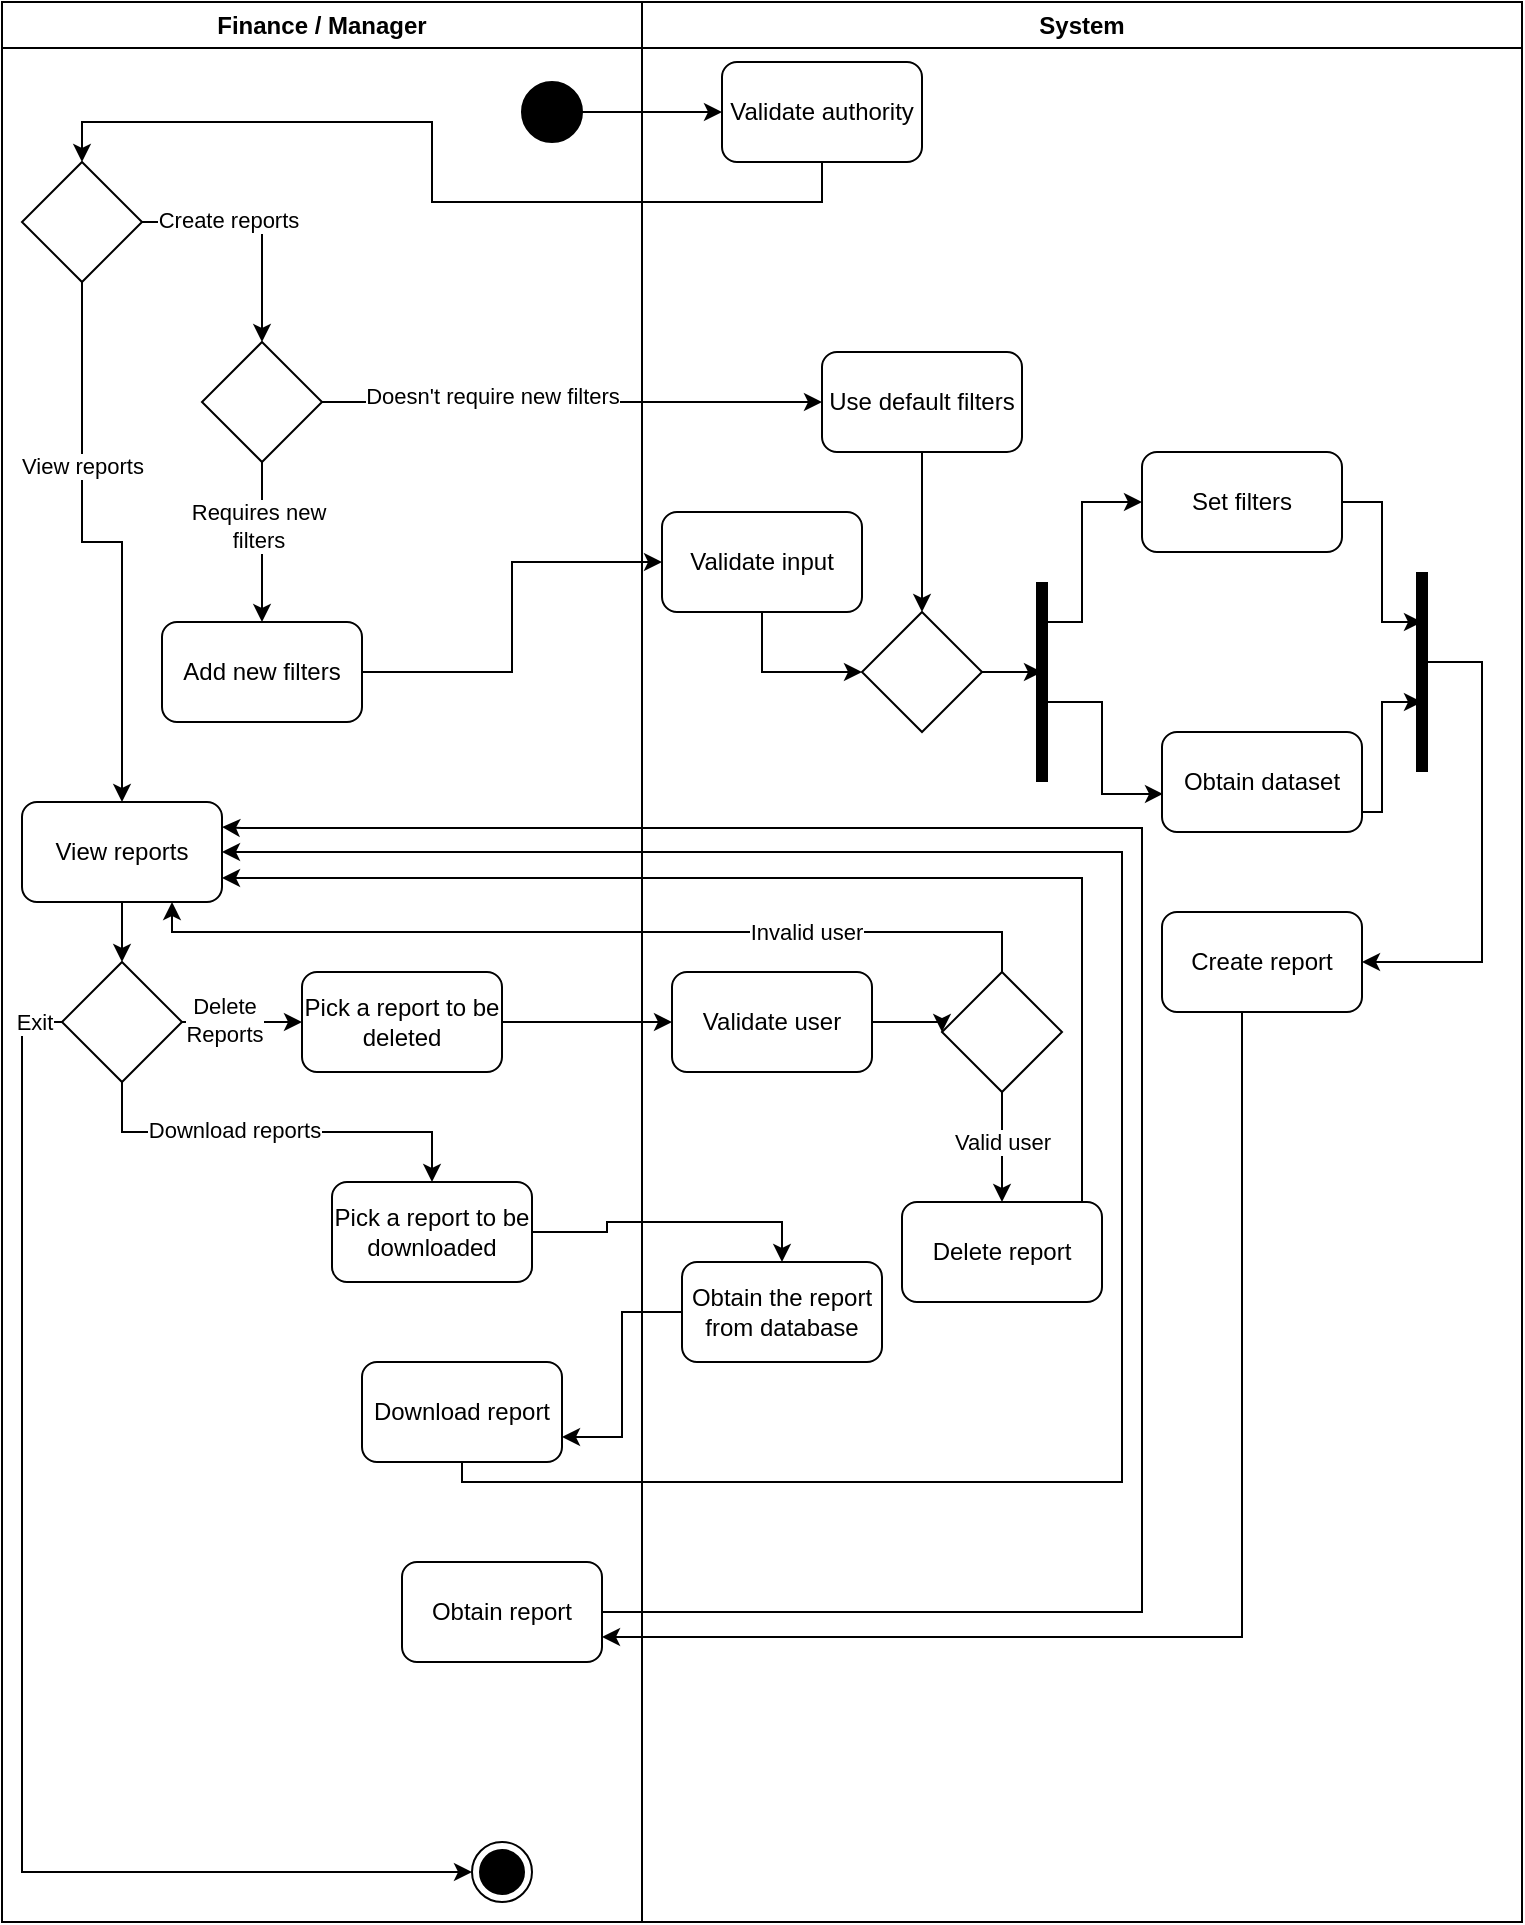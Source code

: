 <mxfile version="28.1.1">
  <diagram name="Page-1" id="OGPQXblGGe28R4-M_R_M">
    <mxGraphModel dx="1426" dy="777" grid="1" gridSize="10" guides="1" tooltips="1" connect="1" arrows="1" fold="1" page="1" pageScale="1" pageWidth="850" pageHeight="1100" math="0" shadow="0">
      <root>
        <mxCell id="0" />
        <mxCell id="1" parent="0" />
        <mxCell id="zC05B_QzYsrUZ9iF3gFT-2" value="Finance / Manager" style="swimlane;whiteSpace=wrap;html=1;" vertex="1" parent="1">
          <mxGeometry x="40" y="40" width="320" height="960" as="geometry" />
        </mxCell>
        <mxCell id="zC05B_QzYsrUZ9iF3gFT-6" value="" style="ellipse;whiteSpace=wrap;html=1;aspect=fixed;fillColor=#000000;" vertex="1" parent="zC05B_QzYsrUZ9iF3gFT-2">
          <mxGeometry x="260" y="40" width="30" height="30" as="geometry" />
        </mxCell>
        <mxCell id="zC05B_QzYsrUZ9iF3gFT-20" style="edgeStyle=orthogonalEdgeStyle;rounded=0;orthogonalLoop=1;jettySize=auto;html=1;exitX=0.5;exitY=1;exitDx=0;exitDy=0;" edge="1" parent="zC05B_QzYsrUZ9iF3gFT-2" source="zC05B_QzYsrUZ9iF3gFT-10" target="zC05B_QzYsrUZ9iF3gFT-18">
          <mxGeometry relative="1" as="geometry" />
        </mxCell>
        <mxCell id="zC05B_QzYsrUZ9iF3gFT-24" value="Requires new&lt;div&gt;filters&lt;/div&gt;" style="edgeLabel;html=1;align=center;verticalAlign=middle;resizable=0;points=[];" vertex="1" connectable="0" parent="zC05B_QzYsrUZ9iF3gFT-20">
          <mxGeometry x="-0.215" y="-2" relative="1" as="geometry">
            <mxPoint as="offset" />
          </mxGeometry>
        </mxCell>
        <mxCell id="zC05B_QzYsrUZ9iF3gFT-10" value="" style="rhombus;whiteSpace=wrap;html=1;" vertex="1" parent="zC05B_QzYsrUZ9iF3gFT-2">
          <mxGeometry x="100" y="170" width="60" height="60" as="geometry" />
        </mxCell>
        <mxCell id="zC05B_QzYsrUZ9iF3gFT-18" value="Add new filters" style="rounded=1;whiteSpace=wrap;html=1;" vertex="1" parent="zC05B_QzYsrUZ9iF3gFT-2">
          <mxGeometry x="80" y="310" width="100" height="50" as="geometry" />
        </mxCell>
        <mxCell id="zC05B_QzYsrUZ9iF3gFT-57" style="edgeStyle=orthogonalEdgeStyle;rounded=0;orthogonalLoop=1;jettySize=auto;html=1;exitX=1;exitY=0.5;exitDx=0;exitDy=0;entryX=0.5;entryY=0;entryDx=0;entryDy=0;" edge="1" parent="zC05B_QzYsrUZ9iF3gFT-2" source="zC05B_QzYsrUZ9iF3gFT-55" target="zC05B_QzYsrUZ9iF3gFT-10">
          <mxGeometry relative="1" as="geometry">
            <mxPoint x="180" y="105" as="targetPoint" />
          </mxGeometry>
        </mxCell>
        <mxCell id="zC05B_QzYsrUZ9iF3gFT-58" value="Create reports" style="edgeLabel;html=1;align=center;verticalAlign=middle;resizable=0;points=[];" vertex="1" connectable="0" parent="zC05B_QzYsrUZ9iF3gFT-57">
          <mxGeometry x="-0.284" y="1" relative="1" as="geometry">
            <mxPoint as="offset" />
          </mxGeometry>
        </mxCell>
        <mxCell id="zC05B_QzYsrUZ9iF3gFT-61" style="edgeStyle=orthogonalEdgeStyle;rounded=0;orthogonalLoop=1;jettySize=auto;html=1;exitX=0.5;exitY=1;exitDx=0;exitDy=0;" edge="1" parent="zC05B_QzYsrUZ9iF3gFT-2" source="zC05B_QzYsrUZ9iF3gFT-55" target="zC05B_QzYsrUZ9iF3gFT-59">
          <mxGeometry relative="1" as="geometry" />
        </mxCell>
        <mxCell id="zC05B_QzYsrUZ9iF3gFT-62" value="View reports" style="edgeLabel;html=1;align=center;verticalAlign=middle;resizable=0;points=[];" vertex="1" connectable="0" parent="zC05B_QzYsrUZ9iF3gFT-61">
          <mxGeometry x="-0.344" relative="1" as="geometry">
            <mxPoint as="offset" />
          </mxGeometry>
        </mxCell>
        <mxCell id="zC05B_QzYsrUZ9iF3gFT-55" value="" style="rhombus;whiteSpace=wrap;html=1;" vertex="1" parent="zC05B_QzYsrUZ9iF3gFT-2">
          <mxGeometry x="10" y="80" width="60" height="60" as="geometry" />
        </mxCell>
        <mxCell id="zC05B_QzYsrUZ9iF3gFT-64" style="edgeStyle=orthogonalEdgeStyle;rounded=0;orthogonalLoop=1;jettySize=auto;html=1;exitX=0.5;exitY=1;exitDx=0;exitDy=0;entryX=0.5;entryY=0;entryDx=0;entryDy=0;" edge="1" parent="zC05B_QzYsrUZ9iF3gFT-2" source="zC05B_QzYsrUZ9iF3gFT-59" target="zC05B_QzYsrUZ9iF3gFT-63">
          <mxGeometry relative="1" as="geometry" />
        </mxCell>
        <mxCell id="zC05B_QzYsrUZ9iF3gFT-59" value="View reports" style="rounded=1;whiteSpace=wrap;html=1;" vertex="1" parent="zC05B_QzYsrUZ9iF3gFT-2">
          <mxGeometry x="10" y="400" width="100" height="50" as="geometry" />
        </mxCell>
        <mxCell id="zC05B_QzYsrUZ9iF3gFT-103" style="edgeStyle=orthogonalEdgeStyle;rounded=0;orthogonalLoop=1;jettySize=auto;html=1;exitX=1;exitY=0.5;exitDx=0;exitDy=0;entryX=1;entryY=0.25;entryDx=0;entryDy=0;" edge="1" parent="zC05B_QzYsrUZ9iF3gFT-2" source="zC05B_QzYsrUZ9iF3gFT-33" target="zC05B_QzYsrUZ9iF3gFT-59">
          <mxGeometry relative="1" as="geometry">
            <mxPoint x="160" y="400" as="targetPoint" />
            <Array as="points">
              <mxPoint x="570" y="805" />
              <mxPoint x="570" y="413" />
              <mxPoint x="120" y="413" />
            </Array>
          </mxGeometry>
        </mxCell>
        <mxCell id="zC05B_QzYsrUZ9iF3gFT-33" value="Obtain report" style="rounded=1;whiteSpace=wrap;html=1;" vertex="1" parent="zC05B_QzYsrUZ9iF3gFT-2">
          <mxGeometry x="200" y="780" width="100" height="50" as="geometry" />
        </mxCell>
        <mxCell id="zC05B_QzYsrUZ9iF3gFT-44" value="" style="ellipse;html=1;shape=endState;fillColor=#000000;strokeColor=#000000;" vertex="1" parent="zC05B_QzYsrUZ9iF3gFT-2">
          <mxGeometry x="235" y="920" width="30" height="30" as="geometry" />
        </mxCell>
        <mxCell id="zC05B_QzYsrUZ9iF3gFT-68" style="edgeStyle=orthogonalEdgeStyle;rounded=0;orthogonalLoop=1;jettySize=auto;html=1;exitX=1;exitY=0.5;exitDx=0;exitDy=0;entryX=0;entryY=0.5;entryDx=0;entryDy=0;" edge="1" parent="zC05B_QzYsrUZ9iF3gFT-2" source="zC05B_QzYsrUZ9iF3gFT-63" target="zC05B_QzYsrUZ9iF3gFT-65">
          <mxGeometry relative="1" as="geometry" />
        </mxCell>
        <mxCell id="zC05B_QzYsrUZ9iF3gFT-70" value="Delete&lt;div&gt;Reports&lt;/div&gt;" style="edgeLabel;html=1;align=center;verticalAlign=middle;resizable=0;points=[];" vertex="1" connectable="0" parent="zC05B_QzYsrUZ9iF3gFT-68">
          <mxGeometry x="-0.322" y="1" relative="1" as="geometry">
            <mxPoint as="offset" />
          </mxGeometry>
        </mxCell>
        <mxCell id="zC05B_QzYsrUZ9iF3gFT-69" style="edgeStyle=orthogonalEdgeStyle;rounded=0;orthogonalLoop=1;jettySize=auto;html=1;exitX=0.5;exitY=1;exitDx=0;exitDy=0;" edge="1" parent="zC05B_QzYsrUZ9iF3gFT-2" source="zC05B_QzYsrUZ9iF3gFT-63" target="zC05B_QzYsrUZ9iF3gFT-66">
          <mxGeometry relative="1" as="geometry" />
        </mxCell>
        <mxCell id="zC05B_QzYsrUZ9iF3gFT-71" value="Download reports" style="edgeLabel;html=1;align=center;verticalAlign=middle;resizable=0;points=[];" vertex="1" connectable="0" parent="zC05B_QzYsrUZ9iF3gFT-69">
          <mxGeometry x="-0.217" y="1" relative="1" as="geometry">
            <mxPoint as="offset" />
          </mxGeometry>
        </mxCell>
        <mxCell id="zC05B_QzYsrUZ9iF3gFT-84" style="edgeStyle=orthogonalEdgeStyle;rounded=0;orthogonalLoop=1;jettySize=auto;html=1;exitX=0;exitY=0.5;exitDx=0;exitDy=0;entryX=0;entryY=0.5;entryDx=0;entryDy=0;" edge="1" parent="zC05B_QzYsrUZ9iF3gFT-2" source="zC05B_QzYsrUZ9iF3gFT-63" target="zC05B_QzYsrUZ9iF3gFT-44">
          <mxGeometry relative="1" as="geometry" />
        </mxCell>
        <mxCell id="zC05B_QzYsrUZ9iF3gFT-86" value="Exit" style="edgeLabel;html=1;align=center;verticalAlign=middle;resizable=0;points=[];" vertex="1" connectable="0" parent="zC05B_QzYsrUZ9iF3gFT-84">
          <mxGeometry x="-0.956" relative="1" as="geometry">
            <mxPoint as="offset" />
          </mxGeometry>
        </mxCell>
        <mxCell id="zC05B_QzYsrUZ9iF3gFT-63" value="" style="rhombus;whiteSpace=wrap;html=1;" vertex="1" parent="zC05B_QzYsrUZ9iF3gFT-2">
          <mxGeometry x="30" y="480" width="60" height="60" as="geometry" />
        </mxCell>
        <mxCell id="zC05B_QzYsrUZ9iF3gFT-65" value="Pick a report to be deleted" style="rounded=1;whiteSpace=wrap;html=1;" vertex="1" parent="zC05B_QzYsrUZ9iF3gFT-2">
          <mxGeometry x="150" y="485" width="100" height="50" as="geometry" />
        </mxCell>
        <mxCell id="zC05B_QzYsrUZ9iF3gFT-66" value="Pick a report to be downloaded" style="rounded=1;whiteSpace=wrap;html=1;" vertex="1" parent="zC05B_QzYsrUZ9iF3gFT-2">
          <mxGeometry x="165" y="590" width="100" height="50" as="geometry" />
        </mxCell>
        <mxCell id="zC05B_QzYsrUZ9iF3gFT-101" style="edgeStyle=orthogonalEdgeStyle;rounded=0;orthogonalLoop=1;jettySize=auto;html=1;entryX=1;entryY=0.5;entryDx=0;entryDy=0;" edge="1" parent="zC05B_QzYsrUZ9iF3gFT-2" source="zC05B_QzYsrUZ9iF3gFT-98" target="zC05B_QzYsrUZ9iF3gFT-59">
          <mxGeometry relative="1" as="geometry">
            <Array as="points">
              <mxPoint x="230" y="740" />
              <mxPoint x="560" y="740" />
              <mxPoint x="560" y="425" />
            </Array>
          </mxGeometry>
        </mxCell>
        <mxCell id="zC05B_QzYsrUZ9iF3gFT-98" value="Download report" style="rounded=1;whiteSpace=wrap;html=1;" vertex="1" parent="zC05B_QzYsrUZ9iF3gFT-2">
          <mxGeometry x="180" y="680" width="100" height="50" as="geometry" />
        </mxCell>
        <mxCell id="zC05B_QzYsrUZ9iF3gFT-91" style="edgeStyle=orthogonalEdgeStyle;rounded=0;orthogonalLoop=1;jettySize=auto;html=1;exitX=0.5;exitY=0;exitDx=0;exitDy=0;entryX=0.75;entryY=1;entryDx=0;entryDy=0;" edge="1" parent="zC05B_QzYsrUZ9iF3gFT-2" source="zC05B_QzYsrUZ9iF3gFT-75" target="zC05B_QzYsrUZ9iF3gFT-59">
          <mxGeometry relative="1" as="geometry">
            <Array as="points">
              <mxPoint x="500" y="465" />
              <mxPoint x="85" y="465" />
            </Array>
          </mxGeometry>
        </mxCell>
        <mxCell id="zC05B_QzYsrUZ9iF3gFT-92" value="Invalid user" style="edgeLabel;html=1;align=center;verticalAlign=middle;resizable=0;points=[];" vertex="1" connectable="0" parent="zC05B_QzYsrUZ9iF3gFT-91">
          <mxGeometry x="-0.475" relative="1" as="geometry">
            <mxPoint as="offset" />
          </mxGeometry>
        </mxCell>
        <mxCell id="zC05B_QzYsrUZ9iF3gFT-4" value="System" style="swimlane;whiteSpace=wrap;html=1;" vertex="1" parent="1">
          <mxGeometry x="360" y="40" width="440" height="960" as="geometry" />
        </mxCell>
        <mxCell id="zC05B_QzYsrUZ9iF3gFT-30" style="edgeStyle=orthogonalEdgeStyle;rounded=0;orthogonalLoop=1;jettySize=auto;html=1;exitX=0.5;exitY=1;exitDx=0;exitDy=0;entryX=0.5;entryY=0;entryDx=0;entryDy=0;" edge="1" parent="zC05B_QzYsrUZ9iF3gFT-4" source="zC05B_QzYsrUZ9iF3gFT-17" target="zC05B_QzYsrUZ9iF3gFT-28">
          <mxGeometry relative="1" as="geometry" />
        </mxCell>
        <mxCell id="zC05B_QzYsrUZ9iF3gFT-41" style="edgeStyle=orthogonalEdgeStyle;rounded=0;orthogonalLoop=1;jettySize=auto;html=1;exitX=1;exitY=0.5;exitDx=0;exitDy=0;" edge="1" parent="zC05B_QzYsrUZ9iF3gFT-4" source="zC05B_QzYsrUZ9iF3gFT-25">
          <mxGeometry relative="1" as="geometry">
            <mxPoint x="390" y="350" as="targetPoint" />
            <Array as="points">
              <mxPoint x="370" y="405" />
              <mxPoint x="370" y="350" />
            </Array>
          </mxGeometry>
        </mxCell>
        <mxCell id="zC05B_QzYsrUZ9iF3gFT-25" value="Obtain dataset" style="rounded=1;whiteSpace=wrap;html=1;" vertex="1" parent="zC05B_QzYsrUZ9iF3gFT-4">
          <mxGeometry x="260" y="365" width="100" height="50" as="geometry" />
        </mxCell>
        <mxCell id="zC05B_QzYsrUZ9iF3gFT-34" style="edgeStyle=orthogonalEdgeStyle;rounded=0;orthogonalLoop=1;jettySize=auto;html=1;exitX=0;exitY=0.5;exitDx=0;exitDy=0;startArrow=classic;startFill=1;endArrow=none;endFill=0;" edge="1" parent="zC05B_QzYsrUZ9iF3gFT-4" source="zC05B_QzYsrUZ9iF3gFT-26">
          <mxGeometry relative="1" as="geometry">
            <mxPoint x="200" y="310" as="targetPoint" />
            <Array as="points">
              <mxPoint x="220" y="250" />
              <mxPoint x="220" y="310" />
              <mxPoint x="200" y="310" />
            </Array>
          </mxGeometry>
        </mxCell>
        <mxCell id="zC05B_QzYsrUZ9iF3gFT-39" style="edgeStyle=orthogonalEdgeStyle;rounded=0;orthogonalLoop=1;jettySize=auto;html=1;" edge="1" parent="zC05B_QzYsrUZ9iF3gFT-4" source="zC05B_QzYsrUZ9iF3gFT-26">
          <mxGeometry relative="1" as="geometry">
            <mxPoint x="390" y="310" as="targetPoint" />
            <Array as="points">
              <mxPoint x="370" y="250" />
              <mxPoint x="370" y="310" />
              <mxPoint x="390" y="310" />
            </Array>
          </mxGeometry>
        </mxCell>
        <mxCell id="zC05B_QzYsrUZ9iF3gFT-26" value="Set filters" style="rounded=1;whiteSpace=wrap;html=1;" vertex="1" parent="zC05B_QzYsrUZ9iF3gFT-4">
          <mxGeometry x="250" y="225" width="100" height="50" as="geometry" />
        </mxCell>
        <mxCell id="zC05B_QzYsrUZ9iF3gFT-37" style="edgeStyle=orthogonalEdgeStyle;rounded=0;orthogonalLoop=1;jettySize=auto;html=1;" edge="1" parent="zC05B_QzYsrUZ9iF3gFT-4" source="zC05B_QzYsrUZ9iF3gFT-28">
          <mxGeometry relative="1" as="geometry">
            <mxPoint x="200" y="335" as="targetPoint" />
          </mxGeometry>
        </mxCell>
        <mxCell id="zC05B_QzYsrUZ9iF3gFT-28" value="" style="rhombus;whiteSpace=wrap;html=1;" vertex="1" parent="zC05B_QzYsrUZ9iF3gFT-4">
          <mxGeometry x="110" y="305" width="60" height="60" as="geometry" />
        </mxCell>
        <mxCell id="zC05B_QzYsrUZ9iF3gFT-32" value="" style="endArrow=none;html=1;rounded=0;startSize=25;endSize=25;strokeWidth=6;" edge="1" parent="zC05B_QzYsrUZ9iF3gFT-4">
          <mxGeometry width="50" height="50" relative="1" as="geometry">
            <mxPoint x="200" y="390" as="sourcePoint" />
            <mxPoint x="200" y="290" as="targetPoint" />
          </mxGeometry>
        </mxCell>
        <mxCell id="zC05B_QzYsrUZ9iF3gFT-42" style="edgeStyle=orthogonalEdgeStyle;rounded=0;orthogonalLoop=1;jettySize=auto;html=1;startArrow=classic;startFill=1;endArrow=none;endFill=0;" edge="1" parent="zC05B_QzYsrUZ9iF3gFT-4" source="zC05B_QzYsrUZ9iF3gFT-36">
          <mxGeometry relative="1" as="geometry">
            <mxPoint x="390" y="330" as="targetPoint" />
            <Array as="points">
              <mxPoint x="420" y="480" />
              <mxPoint x="420" y="330" />
            </Array>
          </mxGeometry>
        </mxCell>
        <mxCell id="zC05B_QzYsrUZ9iF3gFT-38" value="" style="endArrow=none;html=1;rounded=0;startSize=25;endSize=25;strokeWidth=6;" edge="1" parent="zC05B_QzYsrUZ9iF3gFT-4">
          <mxGeometry width="50" height="50" relative="1" as="geometry">
            <mxPoint x="390" y="385" as="sourcePoint" />
            <mxPoint x="390" y="285" as="targetPoint" />
          </mxGeometry>
        </mxCell>
        <mxCell id="zC05B_QzYsrUZ9iF3gFT-35" style="edgeStyle=orthogonalEdgeStyle;rounded=0;orthogonalLoop=1;jettySize=auto;html=1;exitX=0.005;exitY=0.619;exitDx=0;exitDy=0;startArrow=classic;startFill=1;endArrow=none;endFill=0;exitPerimeter=0;" edge="1" parent="zC05B_QzYsrUZ9iF3gFT-4" source="zC05B_QzYsrUZ9iF3gFT-25">
          <mxGeometry relative="1" as="geometry">
            <mxPoint x="200" y="350" as="targetPoint" />
            <mxPoint x="340" y="330" as="sourcePoint" />
            <Array as="points">
              <mxPoint x="230" y="396" />
              <mxPoint x="230" y="350" />
            </Array>
          </mxGeometry>
        </mxCell>
        <mxCell id="zC05B_QzYsrUZ9iF3gFT-17" value="Use default filters" style="rounded=1;whiteSpace=wrap;html=1;" vertex="1" parent="zC05B_QzYsrUZ9iF3gFT-4">
          <mxGeometry x="90" y="175" width="100" height="50" as="geometry" />
        </mxCell>
        <mxCell id="zC05B_QzYsrUZ9iF3gFT-50" style="edgeStyle=orthogonalEdgeStyle;rounded=0;orthogonalLoop=1;jettySize=auto;html=1;exitX=0.5;exitY=1;exitDx=0;exitDy=0;entryX=0;entryY=0.5;entryDx=0;entryDy=0;" edge="1" parent="zC05B_QzYsrUZ9iF3gFT-4" source="zC05B_QzYsrUZ9iF3gFT-47" target="zC05B_QzYsrUZ9iF3gFT-28">
          <mxGeometry relative="1" as="geometry" />
        </mxCell>
        <mxCell id="zC05B_QzYsrUZ9iF3gFT-47" value="Validate input" style="rounded=1;whiteSpace=wrap;html=1;" vertex="1" parent="zC05B_QzYsrUZ9iF3gFT-4">
          <mxGeometry x="10" y="255" width="100" height="50" as="geometry" />
        </mxCell>
        <mxCell id="zC05B_QzYsrUZ9iF3gFT-36" value="Create report" style="rounded=1;whiteSpace=wrap;html=1;" vertex="1" parent="zC05B_QzYsrUZ9iF3gFT-4">
          <mxGeometry x="260" y="455" width="100" height="50" as="geometry" />
        </mxCell>
        <mxCell id="zC05B_QzYsrUZ9iF3gFT-74" value="Delete report" style="rounded=1;whiteSpace=wrap;html=1;" vertex="1" parent="zC05B_QzYsrUZ9iF3gFT-4">
          <mxGeometry x="130" y="600" width="100" height="50" as="geometry" />
        </mxCell>
        <mxCell id="zC05B_QzYsrUZ9iF3gFT-77" style="edgeStyle=orthogonalEdgeStyle;rounded=0;orthogonalLoop=1;jettySize=auto;html=1;exitX=0.5;exitY=1;exitDx=0;exitDy=0;entryX=0.5;entryY=0;entryDx=0;entryDy=0;" edge="1" parent="zC05B_QzYsrUZ9iF3gFT-4" source="zC05B_QzYsrUZ9iF3gFT-75" target="zC05B_QzYsrUZ9iF3gFT-74">
          <mxGeometry relative="1" as="geometry" />
        </mxCell>
        <mxCell id="zC05B_QzYsrUZ9iF3gFT-87" value="Valid user" style="edgeLabel;html=1;align=center;verticalAlign=middle;resizable=0;points=[];" vertex="1" connectable="0" parent="zC05B_QzYsrUZ9iF3gFT-77">
          <mxGeometry x="-0.087" relative="1" as="geometry">
            <mxPoint as="offset" />
          </mxGeometry>
        </mxCell>
        <mxCell id="zC05B_QzYsrUZ9iF3gFT-75" value="" style="rhombus;whiteSpace=wrap;html=1;" vertex="1" parent="zC05B_QzYsrUZ9iF3gFT-4">
          <mxGeometry x="150" y="485" width="60" height="60" as="geometry" />
        </mxCell>
        <mxCell id="zC05B_QzYsrUZ9iF3gFT-79" value="Validate authority" style="rounded=1;whiteSpace=wrap;html=1;" vertex="1" parent="zC05B_QzYsrUZ9iF3gFT-4">
          <mxGeometry x="40" y="30" width="100" height="50" as="geometry" />
        </mxCell>
        <mxCell id="zC05B_QzYsrUZ9iF3gFT-90" style="edgeStyle=orthogonalEdgeStyle;rounded=0;orthogonalLoop=1;jettySize=auto;html=1;exitX=1;exitY=0.5;exitDx=0;exitDy=0;entryX=0;entryY=0.5;entryDx=0;entryDy=0;" edge="1" parent="zC05B_QzYsrUZ9iF3gFT-4" source="zC05B_QzYsrUZ9iF3gFT-88" target="zC05B_QzYsrUZ9iF3gFT-75">
          <mxGeometry relative="1" as="geometry" />
        </mxCell>
        <mxCell id="zC05B_QzYsrUZ9iF3gFT-88" value="Validate user" style="rounded=1;whiteSpace=wrap;html=1;" vertex="1" parent="zC05B_QzYsrUZ9iF3gFT-4">
          <mxGeometry x="15" y="485" width="100" height="50" as="geometry" />
        </mxCell>
        <mxCell id="zC05B_QzYsrUZ9iF3gFT-93" value="Obtain the report from database" style="rounded=1;whiteSpace=wrap;html=1;" vertex="1" parent="zC05B_QzYsrUZ9iF3gFT-4">
          <mxGeometry x="20" y="630" width="100" height="50" as="geometry" />
        </mxCell>
        <mxCell id="zC05B_QzYsrUZ9iF3gFT-19" style="edgeStyle=orthogonalEdgeStyle;rounded=0;orthogonalLoop=1;jettySize=auto;html=1;exitX=1;exitY=0.5;exitDx=0;exitDy=0;entryX=0;entryY=0.5;entryDx=0;entryDy=0;" edge="1" parent="1" source="zC05B_QzYsrUZ9iF3gFT-10" target="zC05B_QzYsrUZ9iF3gFT-17">
          <mxGeometry relative="1" as="geometry" />
        </mxCell>
        <mxCell id="zC05B_QzYsrUZ9iF3gFT-23" value="Doesn&#39;t require new filters" style="edgeLabel;html=1;align=center;verticalAlign=middle;resizable=0;points=[];" vertex="1" connectable="0" parent="zC05B_QzYsrUZ9iF3gFT-19">
          <mxGeometry x="-0.322" y="3" relative="1" as="geometry">
            <mxPoint as="offset" />
          </mxGeometry>
        </mxCell>
        <mxCell id="zC05B_QzYsrUZ9iF3gFT-49" style="edgeStyle=orthogonalEdgeStyle;rounded=0;orthogonalLoop=1;jettySize=auto;html=1;entryX=0;entryY=0.5;entryDx=0;entryDy=0;" edge="1" parent="1" source="zC05B_QzYsrUZ9iF3gFT-18" target="zC05B_QzYsrUZ9iF3gFT-47">
          <mxGeometry relative="1" as="geometry" />
        </mxCell>
        <mxCell id="zC05B_QzYsrUZ9iF3gFT-67" style="edgeStyle=orthogonalEdgeStyle;rounded=0;orthogonalLoop=1;jettySize=auto;html=1;exitX=0.5;exitY=1;exitDx=0;exitDy=0;entryX=1;entryY=0.75;entryDx=0;entryDy=0;" edge="1" parent="1" source="zC05B_QzYsrUZ9iF3gFT-36" target="zC05B_QzYsrUZ9iF3gFT-33">
          <mxGeometry relative="1" as="geometry">
            <Array as="points">
              <mxPoint x="660" y="858" />
            </Array>
          </mxGeometry>
        </mxCell>
        <mxCell id="zC05B_QzYsrUZ9iF3gFT-80" style="edgeStyle=orthogonalEdgeStyle;rounded=0;orthogonalLoop=1;jettySize=auto;html=1;exitX=1;exitY=0.5;exitDx=0;exitDy=0;" edge="1" parent="1" source="zC05B_QzYsrUZ9iF3gFT-6" target="zC05B_QzYsrUZ9iF3gFT-79">
          <mxGeometry relative="1" as="geometry" />
        </mxCell>
        <mxCell id="zC05B_QzYsrUZ9iF3gFT-81" style="edgeStyle=orthogonalEdgeStyle;rounded=0;orthogonalLoop=1;jettySize=auto;html=1;exitX=0.5;exitY=1;exitDx=0;exitDy=0;entryX=0.5;entryY=0;entryDx=0;entryDy=0;" edge="1" parent="1" source="zC05B_QzYsrUZ9iF3gFT-79" target="zC05B_QzYsrUZ9iF3gFT-55">
          <mxGeometry relative="1" as="geometry" />
        </mxCell>
        <mxCell id="zC05B_QzYsrUZ9iF3gFT-89" style="edgeStyle=orthogonalEdgeStyle;rounded=0;orthogonalLoop=1;jettySize=auto;html=1;exitX=1;exitY=0.5;exitDx=0;exitDy=0;entryX=0;entryY=0.5;entryDx=0;entryDy=0;" edge="1" parent="1" source="zC05B_QzYsrUZ9iF3gFT-65" target="zC05B_QzYsrUZ9iF3gFT-88">
          <mxGeometry relative="1" as="geometry" />
        </mxCell>
        <mxCell id="zC05B_QzYsrUZ9iF3gFT-94" style="edgeStyle=orthogonalEdgeStyle;rounded=0;orthogonalLoop=1;jettySize=auto;html=1;entryX=0.5;entryY=0;entryDx=0;entryDy=0;" edge="1" parent="1" source="zC05B_QzYsrUZ9iF3gFT-66" target="zC05B_QzYsrUZ9iF3gFT-93">
          <mxGeometry relative="1" as="geometry" />
        </mxCell>
        <mxCell id="zC05B_QzYsrUZ9iF3gFT-96" style="edgeStyle=orthogonalEdgeStyle;rounded=0;orthogonalLoop=1;jettySize=auto;html=1;entryX=1;entryY=0.75;entryDx=0;entryDy=0;exitX=0.75;exitY=0;exitDx=0;exitDy=0;" edge="1" parent="1" source="zC05B_QzYsrUZ9iF3gFT-74" target="zC05B_QzYsrUZ9iF3gFT-59">
          <mxGeometry relative="1" as="geometry">
            <Array as="points">
              <mxPoint x="580" y="640" />
              <mxPoint x="580" y="478" />
              <mxPoint x="150" y="478" />
            </Array>
          </mxGeometry>
        </mxCell>
        <mxCell id="zC05B_QzYsrUZ9iF3gFT-99" style="edgeStyle=orthogonalEdgeStyle;rounded=0;orthogonalLoop=1;jettySize=auto;html=1;entryX=1;entryY=0.75;entryDx=0;entryDy=0;" edge="1" parent="1" source="zC05B_QzYsrUZ9iF3gFT-93" target="zC05B_QzYsrUZ9iF3gFT-98">
          <mxGeometry relative="1" as="geometry" />
        </mxCell>
      </root>
    </mxGraphModel>
  </diagram>
</mxfile>
